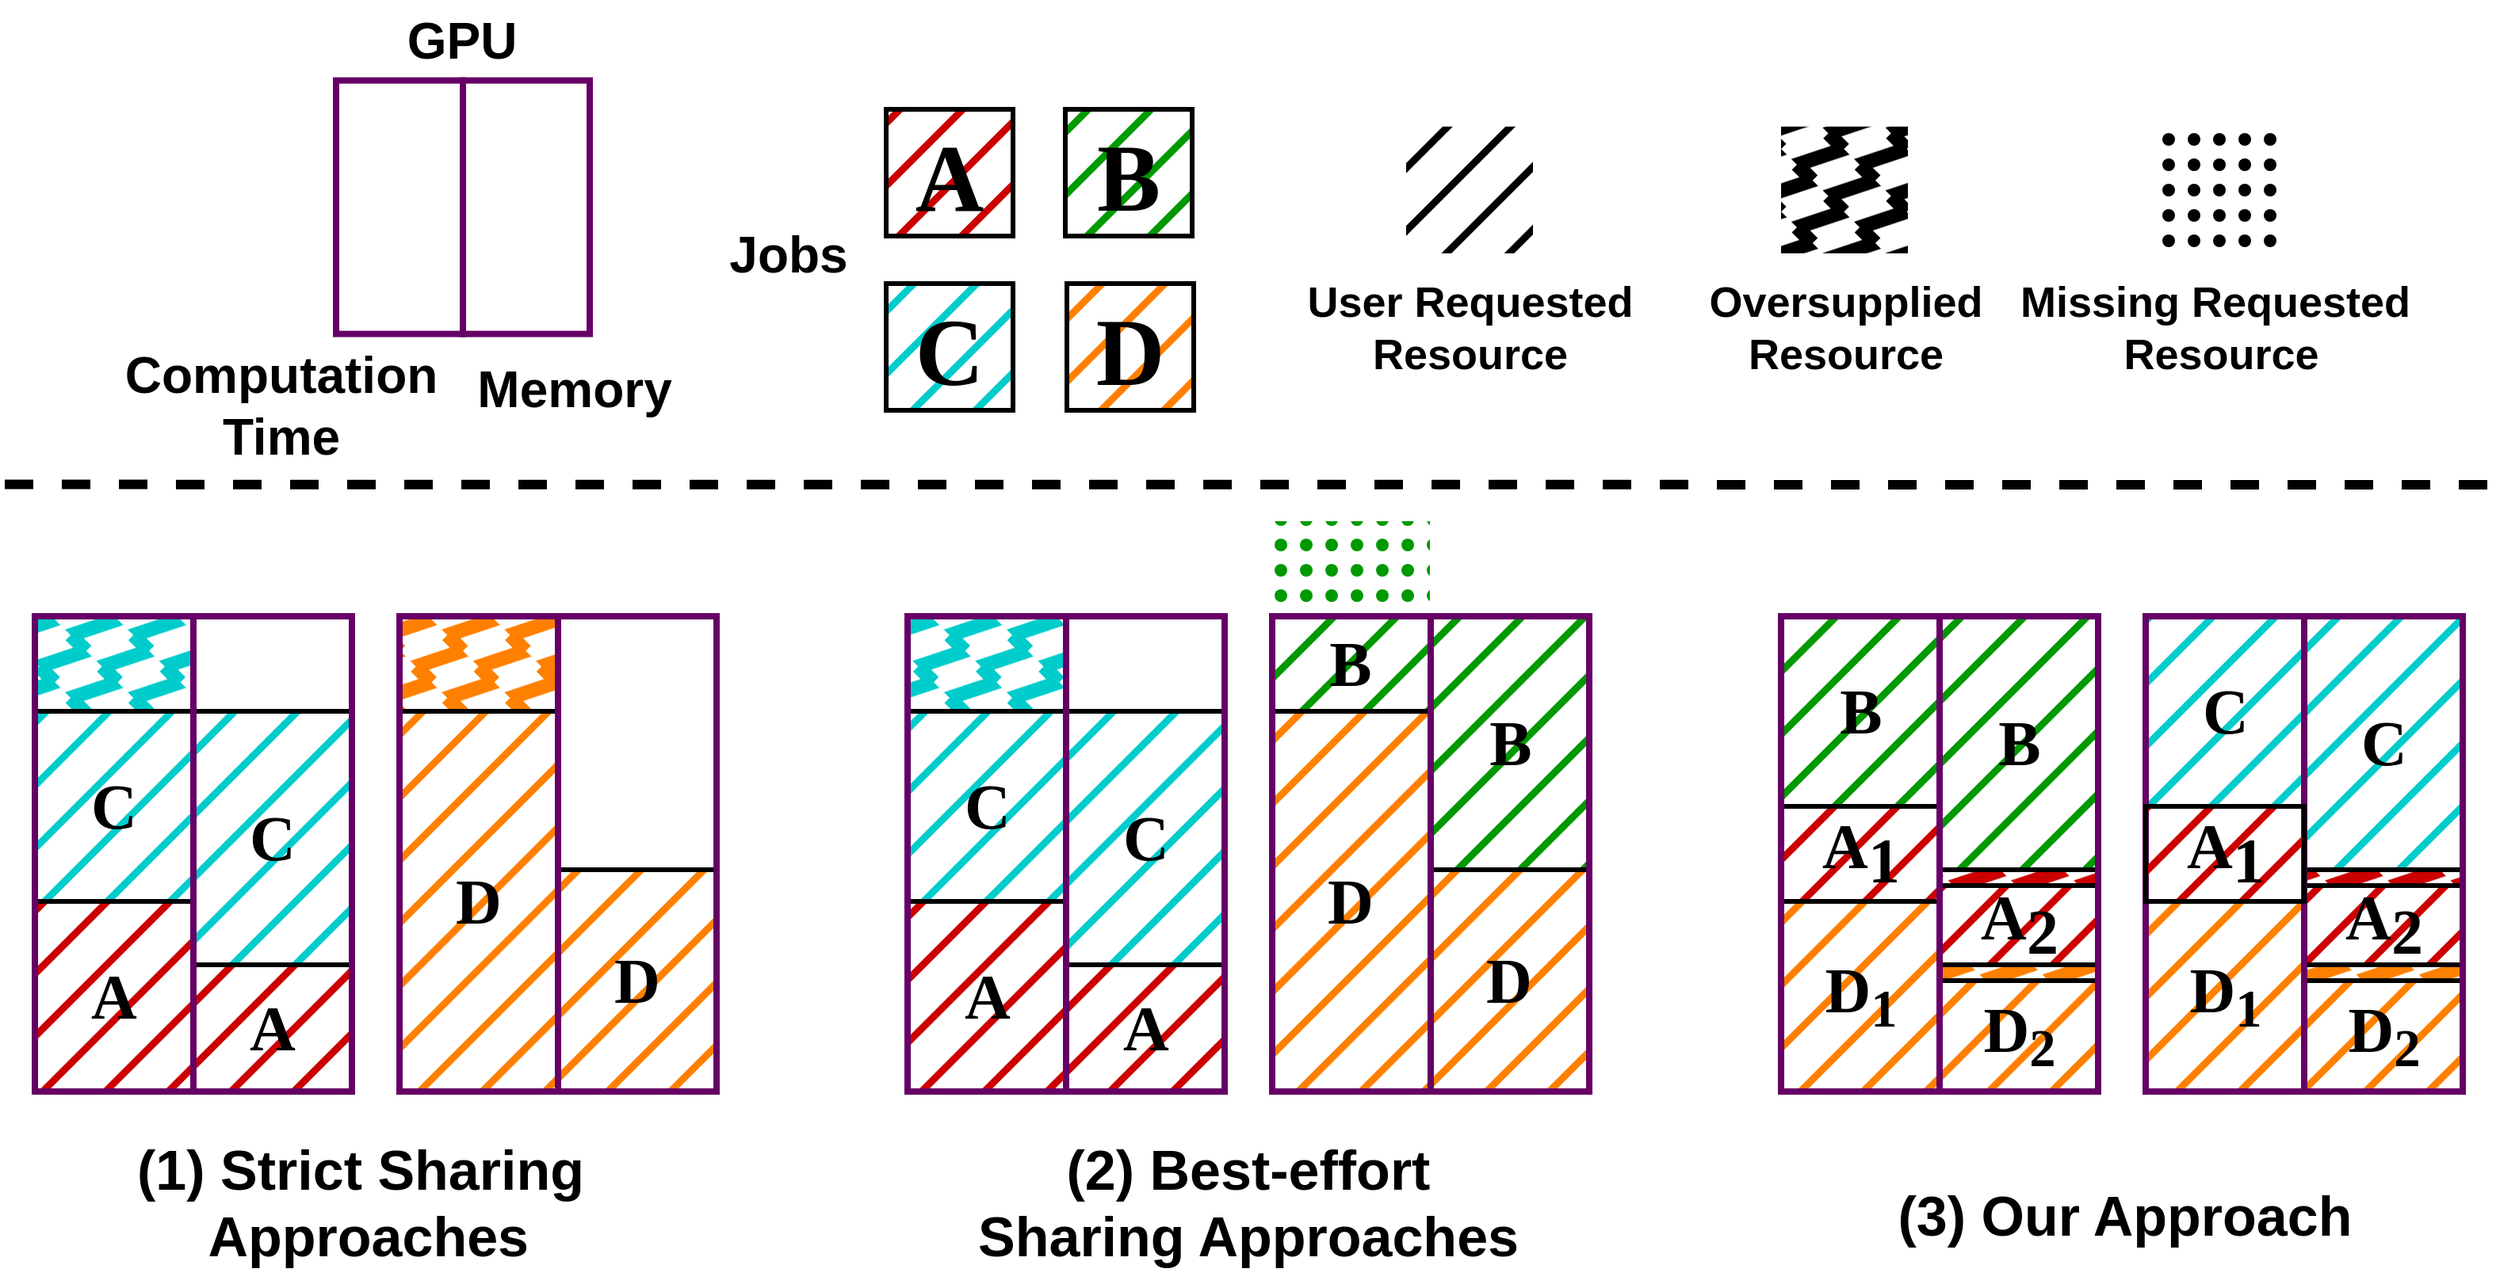 <mxfile version="20.2.3" type="device"><diagram id="xJNNfhWkf0cwD8vP5buT" name="第 1 页"><mxGraphModel dx="3773" dy="2406" grid="1" gridSize="10" guides="1" tooltips="1" connect="1" arrows="1" fold="1" page="1" pageScale="1" pageWidth="827" pageHeight="1169" math="0" shadow="0"><root><mxCell id="0"/><mxCell id="1" parent="0"/><mxCell id="QvKYh1MLmkDJ3QOyDCD6-2" value="" style="rounded=0;whiteSpace=wrap;html=1;strokeWidth=3;fillColor=#CC0000;fontColor=#000000;strokeColor=none;fillStyle=zigzag-line;container=0;fontStyle=1;fontFamily=Arail;fontSize=40;" vertex="1" parent="1"><mxGeometry x="1431.5" y="160" width="100" height="10" as="geometry"/></mxCell><mxCell id="QvKYh1MLmkDJ3QOyDCD6-4" value="" style="rounded=0;whiteSpace=wrap;html=1;strokeWidth=3;fillColor=#FF8000;fontColor=#000000;strokeColor=none;fillStyle=zigzag-line;container=0;fontStyle=1;fontFamily=Arail;fontSize=40;gradientColor=none;" vertex="1" parent="1"><mxGeometry x="1431.5" y="220" width="100" height="10" as="geometry"/></mxCell><mxCell id="QvKYh1MLmkDJ3QOyDCD6-1" value="" style="rounded=0;whiteSpace=wrap;html=1;strokeWidth=3;fillColor=#CC0000;fontColor=#000000;strokeColor=none;fillStyle=zigzag-line;container=0;fontStyle=1;fontFamily=Arail;fontSize=40;" vertex="1" parent="1"><mxGeometry x="1201.5" y="160" width="100" height="10" as="geometry"/></mxCell><mxCell id="QvKYh1MLmkDJ3QOyDCD6-3" value="" style="rounded=0;whiteSpace=wrap;html=1;strokeWidth=3;fillColor=#FF8000;fontColor=#000000;strokeColor=none;fillStyle=zigzag-line;container=0;fontStyle=1;fontFamily=Arail;fontSize=40;gradientColor=none;" vertex="1" parent="1"><mxGeometry x="1201.5" y="220" width="100" height="10" as="geometry"/></mxCell><mxCell id="_A11aGWJ0entV2lGWO5g-116" value="&lt;font style=&quot;font-size: 40px;&quot;&gt;D&lt;sub&gt;2&lt;/sub&gt;&lt;/font&gt;" style="rounded=0;whiteSpace=wrap;html=1;strokeWidth=3;fillColor=#FF8000;fontColor=#000000;strokeColor=default;fillStyle=hatch;container=0;fontStyle=1;fontFamily=Arail;fontSize=40;gradientColor=none;" parent="1" vertex="1"><mxGeometry x="1201.5" y="230" width="100" height="70" as="geometry"/></mxCell><mxCell id="_A11aGWJ0entV2lGWO5g-133" value="&lt;font style=&quot;font-size: 40px;&quot;&gt;A&lt;sub style=&quot;font-size: 40px;&quot;&gt;2&lt;/sub&gt;&lt;/font&gt;" style="rounded=0;whiteSpace=wrap;html=1;strokeWidth=3;fillColor=#CC0000;fontColor=#000000;strokeColor=default;fillStyle=hatch;container=0;fontStyle=1;fontFamily=Arail;fontSize=40;" parent="1" vertex="1"><mxGeometry x="1201.5" y="170" width="100" height="50" as="geometry"/></mxCell><mxCell id="_A11aGWJ0entV2lGWO5g-102" value="&lt;font style=&quot;font-size: 40px;&quot;&gt;B&lt;/font&gt;" style="rounded=0;whiteSpace=wrap;html=1;strokeWidth=3;fillColor=#009900;fontColor=#000000;strokeColor=default;fillStyle=hatch;container=0;fontStyle=1;fontFamily=Arail;fontSize=40;gradientColor=none;" parent="1" vertex="1"><mxGeometry x="1201.5" width="100" height="160" as="geometry"/></mxCell><mxCell id="_A11aGWJ0entV2lGWO5g-137" value="&lt;font style=&quot;font-size: 40px;&quot;&gt;C&lt;/font&gt;" style="rounded=0;whiteSpace=wrap;html=1;strokeWidth=3;fillColor=#00CCCC;fontColor=#000000;strokeColor=default;fillStyle=hatch;container=0;fontStyle=1;fontFamily=Arail;fontSize=40;gradientColor=none;" parent="1" vertex="1"><mxGeometry x="1431.5" width="100" height="160" as="geometry"/></mxCell><mxCell id="_A11aGWJ0entV2lGWO5g-134" value="&lt;font style=&quot;font-size: 40px;&quot;&gt;A&lt;sub style=&quot;font-size: 40px;&quot;&gt;2&lt;/sub&gt;&lt;/font&gt;" style="rounded=0;whiteSpace=wrap;html=1;strokeWidth=3;fillColor=#CC0000;fontColor=#000000;strokeColor=default;fillStyle=hatch;container=0;fontStyle=1;fontFamily=Arail;fontSize=40;" parent="1" vertex="1"><mxGeometry x="1431.5" y="170" width="100" height="50" as="geometry"/></mxCell><mxCell id="_A11aGWJ0entV2lGWO5g-121" value="&lt;font style=&quot;font-size: 40px;&quot;&gt;D&lt;sub&gt;2&lt;/sub&gt;&lt;/font&gt;" style="rounded=0;whiteSpace=wrap;html=1;strokeWidth=3;fillColor=#FF8000;fontColor=#000000;strokeColor=default;fillStyle=hatch;container=0;fontStyle=1;fontFamily=Arail;fontSize=40;gradientColor=none;" parent="1" vertex="1"><mxGeometry x="1431.5" y="230" width="100" height="70" as="geometry"/></mxCell><mxCell id="_A11aGWJ0entV2lGWO5g-84" value="&lt;font style=&quot;font-size: 40px;&quot;&gt;B&lt;/font&gt;" style="rounded=0;whiteSpace=wrap;html=1;strokeWidth=3;fillColor=#009900;fontColor=#000000;strokeColor=default;fillStyle=hatch;container=0;fontStyle=1;fontFamily=Arail;fontSize=40;gradientColor=none;" parent="1" vertex="1"><mxGeometry x="880.5" width="100" height="160" as="geometry"/></mxCell><mxCell id="_A11aGWJ0entV2lGWO5g-123" value="&lt;font style=&quot;font-size: 40px;&quot;&gt;D&lt;/font&gt;" style="rounded=0;whiteSpace=wrap;html=1;strokeWidth=3;fillColor=#FF8000;fontColor=#000000;strokeColor=default;fillStyle=hatch;container=0;fontStyle=1;fontFamily=Arail;fontSize=40;gradientColor=none;" parent="1" vertex="1"><mxGeometry x="880" y="160" width="100" height="140" as="geometry"/></mxCell><mxCell id="_A11aGWJ0entV2lGWO5g-95" value="" style="rounded=0;whiteSpace=wrap;html=1;strokeWidth=4;fillColor=none;strokeColor=#660066;" parent="1" vertex="1"><mxGeometry x="880.5" width="100" height="300" as="geometry"/></mxCell><mxCell id="_A11aGWJ0entV2lGWO5g-108" value="" style="rounded=0;whiteSpace=wrap;html=1;strokeWidth=4;fillColor=none;strokeColor=#660066;" parent="1" vertex="1"><mxGeometry x="1201.5" width="100" height="300" as="geometry"/></mxCell><mxCell id="_A11aGWJ0entV2lGWO5g-112" value="" style="rounded=0;whiteSpace=wrap;html=1;strokeWidth=4;fillColor=none;strokeColor=#660066;" parent="1" vertex="1"><mxGeometry x="1431.5" width="100" height="300" as="geometry"/></mxCell><mxCell id="_A11aGWJ0entV2lGWO5g-125" value="&lt;font style=&quot;font-size: 40px;&quot;&gt;A&lt;/font&gt;" style="rounded=0;whiteSpace=wrap;html=1;strokeWidth=3;fillColor=#CC0000;fontColor=#000000;strokeColor=none;fillStyle=hatch;container=0;fontStyle=1;fontFamily=Arail;fontSize=40;gradientColor=none;" parent="1" vertex="1"><mxGeometry x="550.5" y="180" width="100" height="120" as="geometry"/></mxCell><mxCell id="_A11aGWJ0entV2lGWO5g-139" value="" style="rounded=0;whiteSpace=wrap;html=1;strokeWidth=3;fillColor=#00CCCC;fontColor=#000000;strokeColor=none;fillStyle=zigzag-line;container=0;fontStyle=1;fontFamily=Arail;fontSize=70;gradientColor=none;" parent="1" vertex="1"><mxGeometry x="550.5" width="100" height="60" as="geometry"/></mxCell><mxCell id="_A11aGWJ0entV2lGWO5g-103" value="&lt;font style=&quot;font-size: 40px;&quot;&gt;C&lt;/font&gt;" style="rounded=0;whiteSpace=wrap;html=1;strokeWidth=3;fillColor=#00CCCC;fontColor=#000000;strokeColor=default;fillStyle=hatch;container=0;fontStyle=1;fontFamily=Arail;fontSize=40;gradientColor=none;" parent="1" vertex="1"><mxGeometry x="550.5" y="60" width="100" height="120" as="geometry"/></mxCell><mxCell id="_A11aGWJ0entV2lGWO5g-92" value="" style="rounded=0;whiteSpace=wrap;html=1;strokeWidth=4;fillColor=none;strokeColor=#660066;" parent="1" vertex="1"><mxGeometry x="550.5" width="100" height="300" as="geometry"/></mxCell><mxCell id="_A11aGWJ0entV2lGWO5g-138" value="" style="rounded=0;whiteSpace=wrap;html=1;strokeWidth=3;fillColor=#FF8000;fontColor=#000000;strokeColor=none;fillStyle=zigzag-line;container=0;fontStyle=1;fontFamily=Arail;fontSize=70;gradientColor=none;" parent="1" vertex="1"><mxGeometry x="230" width="100" height="60" as="geometry"/></mxCell><mxCell id="_A11aGWJ0entV2lGWO5g-85" value="&lt;font style=&quot;font-size: 40px;&quot;&gt;D&lt;/font&gt;" style="rounded=0;whiteSpace=wrap;html=1;strokeWidth=3;fillColor=#FF8000;fontColor=#000000;strokeColor=default;fillStyle=hatch;container=0;fontStyle=1;fontFamily=Arail;fontSize=40;gradientColor=none;" parent="1" vertex="1"><mxGeometry x="230" y="60" width="100" height="240" as="geometry"/></mxCell><mxCell id="_A11aGWJ0entV2lGWO5g-53" value="" style="rounded=0;whiteSpace=wrap;html=1;strokeWidth=4;fillColor=none;strokeColor=#660066;" parent="1" vertex="1"><mxGeometry x="230" width="100" height="300" as="geometry"/></mxCell><mxCell id="_A11aGWJ0entV2lGWO5g-120" value="&lt;font style=&quot;font-size: 40px;&quot;&gt;D&lt;sub&gt;1&lt;/sub&gt;&lt;/font&gt;" style="rounded=0;whiteSpace=wrap;html=1;strokeWidth=3;fillColor=#FF8000;fontColor=#000000;strokeColor=default;fillStyle=hatch;container=0;fontStyle=1;fontFamily=Arail;fontSize=40;gradientColor=none;" parent="1" vertex="1"><mxGeometry x="1331.5" y="180" width="100" height="120" as="geometry"/></mxCell><mxCell id="_A11aGWJ0entV2lGWO5g-136" value="&lt;font style=&quot;font-size: 40px;&quot;&gt;C&lt;/font&gt;" style="rounded=0;whiteSpace=wrap;html=1;strokeWidth=3;fillColor=#00CCCC;fontColor=#000000;strokeColor=default;fillStyle=hatch;container=0;fontStyle=1;fontFamily=Arail;fontSize=40;gradientColor=none;" parent="1" vertex="1"><mxGeometry x="1331.5" width="100" height="120" as="geometry"/></mxCell><mxCell id="_A11aGWJ0entV2lGWO5g-115" value="&lt;font style=&quot;font-size: 40px;&quot;&gt;D&lt;sub&gt;1&lt;/sub&gt;&lt;/font&gt;" style="rounded=0;whiteSpace=wrap;html=1;strokeWidth=3;fillColor=#FF8000;fontColor=#000000;strokeColor=default;fillStyle=hatch;container=0;fontStyle=1;fontFamily=Arail;fontSize=40;gradientColor=none;" parent="1" vertex="1"><mxGeometry x="1101.5" y="180" width="100" height="120" as="geometry"/></mxCell><mxCell id="_A11aGWJ0entV2lGWO5g-97" value="&lt;font style=&quot;font-size: 40px;&quot;&gt;B&lt;/font&gt;" style="rounded=0;whiteSpace=wrap;html=1;strokeWidth=3;fillColor=#009900;fontColor=#000000;strokeColor=default;fillStyle=hatch;container=0;fontStyle=1;fontFamily=Arail;fontSize=40;gradientColor=none;" parent="1" vertex="1"><mxGeometry x="1101.5" width="100" height="120" as="geometry"/></mxCell><mxCell id="_A11aGWJ0entV2lGWO5g-132" value="&lt;font style=&quot;font-size: 40px;&quot;&gt;A&lt;sub style=&quot;font-size: 40px;&quot;&gt;1&lt;/sub&gt;&lt;/font&gt;" style="rounded=0;whiteSpace=wrap;html=1;strokeWidth=3;fillColor=#CC0000;fontColor=#000000;strokeColor=default;fillStyle=hatch;container=0;fontStyle=1;fontFamily=Arail;fontSize=40;gradientColor=none;" parent="1" vertex="1"><mxGeometry x="1101.5" y="120" width="100" height="60" as="geometry"/></mxCell><mxCell id="_A11aGWJ0entV2lGWO5g-145" value="" style="rounded=0;whiteSpace=wrap;html=1;strokeWidth=3;fillColor=#009900;fontColor=#000000;strokeColor=none;fillStyle=dots;container=0;fontStyle=1;fontFamily=Arail;fontSize=40;gradientColor=none;" parent="1" vertex="1"><mxGeometry x="780" y="-60" width="100" height="60" as="geometry"/></mxCell><mxCell id="_A11aGWJ0entV2lGWO5g-122" value="&lt;font style=&quot;font-size: 40px;&quot;&gt;D&lt;/font&gt;" style="rounded=0;whiteSpace=wrap;html=1;strokeWidth=3;fillColor=#FF8000;fontColor=#000000;strokeColor=default;fillStyle=hatch;container=0;fontStyle=1;fontFamily=Arail;fontSize=40;gradientColor=none;" parent="1" vertex="1"><mxGeometry x="780" y="60" width="100" height="240" as="geometry"/></mxCell><mxCell id="_A11aGWJ0entV2lGWO5g-83" value="&lt;font style=&quot;font-size: 40px;&quot;&gt;B&lt;/font&gt;" style="rounded=0;whiteSpace=wrap;html=1;strokeWidth=3;fillColor=#009900;fontColor=#000000;strokeColor=default;fillStyle=hatch;container=0;fontStyle=1;fontFamily=Arail;fontSize=40;gradientColor=none;" parent="1" vertex="1"><mxGeometry x="780" width="100" height="60" as="geometry"/></mxCell><mxCell id="_A11aGWJ0entV2lGWO5g-104" value="&lt;font style=&quot;font-size: 40px;&quot;&gt;C&lt;/font&gt;" style="rounded=0;whiteSpace=wrap;html=1;strokeWidth=3;fillColor=#00CCCC;fontColor=#000000;strokeColor=default;fillStyle=hatch;container=0;fontStyle=1;fontFamily=Arail;fontSize=40;gradientColor=none;" parent="1" vertex="1"><mxGeometry x="651" y="60" width="100" height="160" as="geometry"/></mxCell><mxCell id="_A11aGWJ0entV2lGWO5g-124" value="&lt;font style=&quot;font-size: 40px;&quot;&gt;A&lt;/font&gt;" style="rounded=0;whiteSpace=wrap;html=1;strokeWidth=3;fillColor=#CC0000;fontColor=#000000;strokeColor=default;fillStyle=hatch;container=0;fontStyle=1;fontFamily=Arail;fontSize=40;" parent="1" vertex="1"><mxGeometry x="651" y="220" width="100" height="80" as="geometry"/></mxCell><mxCell id="_A11aGWJ0entV2lGWO5g-86" value="&lt;font style=&quot;font-size: 40px;&quot;&gt;D&lt;/font&gt;" style="rounded=0;whiteSpace=wrap;html=1;strokeWidth=3;fillColor=#FF8000;fontColor=#000000;strokeColor=default;fillStyle=hatch;container=0;fontStyle=1;fontFamily=Arail;fontSize=40;gradientColor=none;" parent="1" vertex="1"><mxGeometry x="330" y="160" width="100" height="140" as="geometry"/></mxCell><mxCell id="_A11aGWJ0entV2lGWO5g-113" value="" style="rounded=0;whiteSpace=wrap;html=1;strokeWidth=4;fillColor=none;strokeColor=#660066;" parent="1" vertex="1"><mxGeometry x="1331.5" width="100" height="300" as="geometry"/></mxCell><mxCell id="_A11aGWJ0entV2lGWO5g-109" value="" style="rounded=0;whiteSpace=wrap;html=1;strokeWidth=4;fillColor=none;strokeColor=#660066;" parent="1" vertex="1"><mxGeometry x="1101.5" width="100" height="300" as="geometry"/></mxCell><mxCell id="_A11aGWJ0entV2lGWO5g-96" value="" style="rounded=0;whiteSpace=wrap;html=1;strokeWidth=4;fillColor=none;strokeColor=#660066;fontSize=40;" parent="1" vertex="1"><mxGeometry x="780.5" width="100" height="300" as="geometry"/></mxCell><mxCell id="_A11aGWJ0entV2lGWO5g-91" value="" style="rounded=0;whiteSpace=wrap;html=1;strokeWidth=4;fillColor=none;strokeColor=#660066;" parent="1" vertex="1"><mxGeometry x="650.5" width="100" height="300" as="geometry"/></mxCell><mxCell id="_A11aGWJ0entV2lGWO5g-52" value="" style="rounded=0;whiteSpace=wrap;html=1;strokeWidth=4;fillColor=none;strokeColor=#660066;" parent="1" vertex="1"><mxGeometry x="330" width="100" height="300" as="geometry"/></mxCell><mxCell id="_A11aGWJ0entV2lGWO5g-130" value="&lt;font style=&quot;font-size: 40px;&quot;&gt;A&lt;/font&gt;" style="rounded=0;whiteSpace=wrap;html=1;strokeWidth=3;fillColor=#CC0000;fontColor=#000000;strokeColor=default;fillStyle=hatch;container=0;fontStyle=1;fontFamily=Arail;fontSize=40;" parent="1" vertex="1"><mxGeometry x="100" y="220" width="100" height="80" as="geometry"/></mxCell><mxCell id="_A11aGWJ0entV2lGWO5g-131" value="&lt;font style=&quot;font-size: 40px;&quot;&gt;A&lt;/font&gt;" style="rounded=0;whiteSpace=wrap;html=1;strokeWidth=3;fillColor=#CC0000;fontColor=#000000;strokeColor=default;fillStyle=hatch;container=0;fontStyle=1;fontFamily=Arail;fontSize=40;gradientColor=none;" parent="1" vertex="1"><mxGeometry x="-0.5" y="180" width="100" height="120" as="geometry"/></mxCell><mxCell id="_A11aGWJ0entV2lGWO5g-11" value="" style="rounded=0;whiteSpace=wrap;html=1;strokeWidth=3;fillColor=#00CCCC;fontColor=#000000;strokeColor=default;fillStyle=zigzag-line;container=0;fontStyle=1;fontFamily=Arail;fontSize=70;gradientColor=none;" parent="1" vertex="1"><mxGeometry width="100" height="60" as="geometry"/></mxCell><mxCell id="_A11aGWJ0entV2lGWO5g-128" value="&lt;font style=&quot;font-size: 40px;&quot;&gt;C&lt;/font&gt;" style="rounded=0;whiteSpace=wrap;html=1;strokeWidth=3;fillColor=#00CCCC;fontColor=#000000;strokeColor=default;fillStyle=hatch;container=0;fontStyle=1;fontFamily=Arail;fontSize=40;gradientColor=none;" parent="1" vertex="1"><mxGeometry x="-0.5" y="60" width="100" height="120" as="geometry"/></mxCell><mxCell id="_A11aGWJ0entV2lGWO5g-129" value="&lt;font style=&quot;font-size: 40px;&quot;&gt;C&lt;/font&gt;" style="rounded=0;whiteSpace=wrap;html=1;strokeWidth=3;fillColor=#00CCCC;fontColor=#000000;strokeColor=default;fillStyle=hatch;container=0;fontStyle=1;fontFamily=Arail;fontSize=40;gradientColor=none;" parent="1" vertex="1"><mxGeometry x="99.5" y="60" width="100" height="160" as="geometry"/></mxCell><mxCell id="_A11aGWJ0entV2lGWO5g-37" value="" style="rounded=0;whiteSpace=wrap;html=1;strokeWidth=4;fillColor=none;strokeColor=#660066;" parent="1" vertex="1"><mxGeometry x="100" y="-8.882e-16" width="100" height="300" as="geometry"/></mxCell><mxCell id="_A11aGWJ0entV2lGWO5g-38" value="" style="rounded=0;whiteSpace=wrap;html=1;strokeWidth=4;fillColor=none;strokeColor=#660066;" parent="1" vertex="1"><mxGeometry width="100" height="300" as="geometry"/></mxCell><mxCell id="_A11aGWJ0entV2lGWO5g-135" value="&lt;font style=&quot;font-size: 40px;&quot;&gt;A&lt;sub style=&quot;font-size: 40px;&quot;&gt;1&lt;/sub&gt;&lt;/font&gt;" style="rounded=0;whiteSpace=wrap;html=1;strokeWidth=3;fillColor=#CC0000;fontColor=#000000;strokeColor=default;fillStyle=hatch;container=0;fontStyle=1;fontFamily=Arail;fontSize=40;gradientColor=none;" parent="1" vertex="1"><mxGeometry x="1331.5" y="120" width="100" height="60" as="geometry"/></mxCell><mxCell id="_A11aGWJ0entV2lGWO5g-25" value="" style="endArrow=none;dashed=1;html=1;rounded=0;fontSize=70;strokeColor=#000000;strokeWidth=6;" parent="1" edge="1"><mxGeometry width="50" height="50" relative="1" as="geometry"><mxPoint x="-19" y="-83.2" as="sourcePoint"/><mxPoint x="1550" y="-83" as="targetPoint"/></mxGeometry></mxCell><mxCell id="_A11aGWJ0entV2lGWO5g-26" value="Jobs" style="text;html=1;align=center;verticalAlign=middle;resizable=0;points=[];autosize=1;strokeColor=none;fillColor=none;fontSize=32;fontStyle=1" parent="1" vertex="1"><mxGeometry x="425" y="-253.2" width="100" height="50" as="geometry"/></mxCell><mxCell id="_A11aGWJ0entV2lGWO5g-27" value="&lt;font style=&quot;font-size: 60px;&quot;&gt;A&lt;/font&gt;" style="rounded=0;whiteSpace=wrap;html=1;strokeWidth=3;fillColor=#CC0000;fontColor=#000000;strokeColor=default;fillStyle=hatch;container=0;fontStyle=1;fontFamily=Arail;fontSize=70;labelBorderColor=none;" parent="1" vertex="1"><mxGeometry x="537" y="-320.0" width="80" height="80" as="geometry"/></mxCell><mxCell id="_A11aGWJ0entV2lGWO5g-28" value="&lt;font style=&quot;font-size: 60px;&quot;&gt;B&lt;/font&gt;" style="rounded=0;whiteSpace=wrap;html=1;strokeWidth=3;fillColor=#009900;fontColor=#000000;strokeColor=default;fillStyle=hatch;container=0;fontStyle=1;fontFamily=Arail;fontSize=70;" parent="1" vertex="1"><mxGeometry x="650.0" y="-320.0" width="80" height="80" as="geometry"/></mxCell><mxCell id="_A11aGWJ0entV2lGWO5g-29" value="&lt;font style=&quot;font-size: 35px;&quot;&gt;(1) Strict Sharing&lt;br&gt;&amp;nbsp;Approaches&lt;/font&gt;" style="text;html=1;align=center;verticalAlign=middle;resizable=0;points=[];autosize=1;strokeColor=none;fillColor=none;fontStyle=1;fontSize=35;" parent="1" vertex="1"><mxGeometry x="50" y="320.0" width="310" height="100" as="geometry"/></mxCell><mxCell id="_A11aGWJ0entV2lGWO5g-30" value="&lt;font style=&quot;font-size: 60px;&quot;&gt;C&lt;/font&gt;" style="rounded=0;whiteSpace=wrap;html=1;strokeWidth=3;fillColor=#00CCCC;fontColor=#000000;strokeColor=default;fillStyle=hatch;container=0;fontStyle=1;fontFamily=Arail;fontSize=70;" parent="1" vertex="1"><mxGeometry x="537.0" y="-210.0" width="80" height="80" as="geometry"/></mxCell><mxCell id="_A11aGWJ0entV2lGWO5g-31" value="GPU" style="text;html=1;align=center;verticalAlign=middle;resizable=0;points=[];autosize=1;strokeColor=none;fillColor=none;fontSize=32;fontStyle=1" parent="1" vertex="1"><mxGeometry x="223.999" y="-388.199" width="90" height="50" as="geometry"/></mxCell><mxCell id="_A11aGWJ0entV2lGWO5g-32" value="" style="rounded=0;whiteSpace=wrap;html=1;strokeWidth=4;fillColor=none;strokeColor=#660066;" parent="1" vertex="1"><mxGeometry x="190" y="-338.2" width="80" height="160" as="geometry"/></mxCell><mxCell id="_A11aGWJ0entV2lGWO5g-33" value="" style="rounded=0;whiteSpace=wrap;html=1;strokeWidth=3;fillColor=#000000;fontColor=#000000;strokeColor=none;fillStyle=hatch;container=0;fontStyle=1;fontFamily=Arail;fontSize=70;" parent="1" vertex="1"><mxGeometry x="865" y="-309.1" width="80" height="80" as="geometry"/></mxCell><mxCell id="_A11aGWJ0entV2lGWO5g-34" value="User Requested&lt;br style=&quot;font-size: 27px;&quot;&gt;Resource" style="text;html=1;align=center;verticalAlign=middle;resizable=0;points=[];autosize=1;strokeColor=none;fillColor=none;fontSize=27;fontStyle=1" parent="1" vertex="1"><mxGeometry x="790" y="-222.3" width="230" height="80" as="geometry"/></mxCell><mxCell id="_A11aGWJ0entV2lGWO5g-35" value="" style="rounded=0;whiteSpace=wrap;html=1;strokeWidth=3;fillColor=#000000;fontColor=#000000;strokeColor=none;fillStyle=zigzag-line;container=0;fontStyle=1;fontFamily=Arail;fontSize=70;" parent="1" vertex="1"><mxGeometry x="1101.5" y="-309.1" width="80" height="80" as="geometry"/></mxCell><mxCell id="_A11aGWJ0entV2lGWO5g-36" value="Oversupplied&lt;br style=&quot;font-size: 27px;&quot;&gt;Resource" style="text;html=1;align=center;verticalAlign=middle;resizable=0;points=[];autosize=1;strokeColor=none;fillColor=none;fontSize=27;fontStyle=1" parent="1" vertex="1"><mxGeometry x="1041.5" y="-222.3" width="200" height="80" as="geometry"/></mxCell><mxCell id="_A11aGWJ0entV2lGWO5g-49" value="" style="rounded=0;whiteSpace=wrap;html=1;strokeWidth=4;fillColor=none;strokeColor=#660066;" parent="1" vertex="1"><mxGeometry x="270" y="-338.2" width="80" height="160" as="geometry"/></mxCell><mxCell id="_A11aGWJ0entV2lGWO5g-50" value="Computation&lt;br style=&quot;font-size: 32px;&quot;&gt;Time" style="text;html=1;align=center;verticalAlign=middle;resizable=0;points=[];autosize=1;strokeColor=none;fillColor=none;fontSize=32;fontStyle=1" parent="1" vertex="1"><mxGeometry x="44.999" y="-178.199" width="220" height="90" as="geometry"/></mxCell><mxCell id="_A11aGWJ0entV2lGWO5g-51" value="Memory&lt;br style=&quot;font-size: 32px;&quot;&gt;" style="text;html=1;align=center;verticalAlign=middle;resizable=0;points=[];autosize=1;strokeColor=none;fillColor=none;fontSize=32;fontStyle=1" parent="1" vertex="1"><mxGeometry x="264.999" y="-168.199" width="150" height="50" as="geometry"/></mxCell><mxCell id="_A11aGWJ0entV2lGWO5g-80" value="&lt;font style=&quot;font-size: 60px;&quot;&gt;D&lt;/font&gt;" style="rounded=0;whiteSpace=wrap;html=1;strokeWidth=3;fillColor=#FF8000;fontColor=#000000;strokeColor=default;fillStyle=hatch;container=0;fontStyle=1;fontFamily=Arail;fontSize=70;" parent="1" vertex="1"><mxGeometry x="651.0" y="-210.0" width="80" height="80" as="geometry"/></mxCell><mxCell id="_A11aGWJ0entV2lGWO5g-140" value="&lt;font style=&quot;font-size: 35px;&quot;&gt;(2) Best-effort&lt;br style=&quot;font-size: 35px;&quot;&gt;Sharing Approaches&lt;/font&gt;" style="text;html=1;align=center;verticalAlign=middle;resizable=0;points=[];autosize=1;strokeColor=none;fillColor=none;fontStyle=1;fontSize=35;" parent="1" vertex="1"><mxGeometry x="585" y="320.0" width="360" height="100" as="geometry"/></mxCell><mxCell id="_A11aGWJ0entV2lGWO5g-141" value="&lt;font style=&quot;font-size: 35px;&quot;&gt;(3) Our Approach&lt;/font&gt;" style="text;html=1;align=center;verticalAlign=middle;resizable=0;points=[];autosize=1;strokeColor=none;fillColor=none;fontStyle=1;fontSize=60;" parent="1" vertex="1"><mxGeometry x="1163" y="325.0" width="310" height="90" as="geometry"/></mxCell><mxCell id="_A11aGWJ0entV2lGWO5g-142" value="" style="rounded=0;whiteSpace=wrap;html=1;strokeWidth=3;fillColor=#000000;fontColor=#000000;strokeColor=none;fillStyle=dots;container=0;fontStyle=1;fontFamily=Arail;fontSize=70;gradientColor=none;" parent="1" vertex="1"><mxGeometry x="1335" y="-309.1" width="80" height="80" as="geometry"/></mxCell><mxCell id="_A11aGWJ0entV2lGWO5g-143" value="Missing Requested&lt;br style=&quot;font-size: 27px;&quot;&gt;&amp;nbsp;Resource" style="text;html=1;align=center;verticalAlign=middle;resizable=0;points=[];autosize=1;strokeColor=none;fillColor=none;fontSize=27;fontStyle=1" parent="1" vertex="1"><mxGeometry x="1240" y="-222.3" width="270" height="80" as="geometry"/></mxCell></root></mxGraphModel></diagram></mxfile>